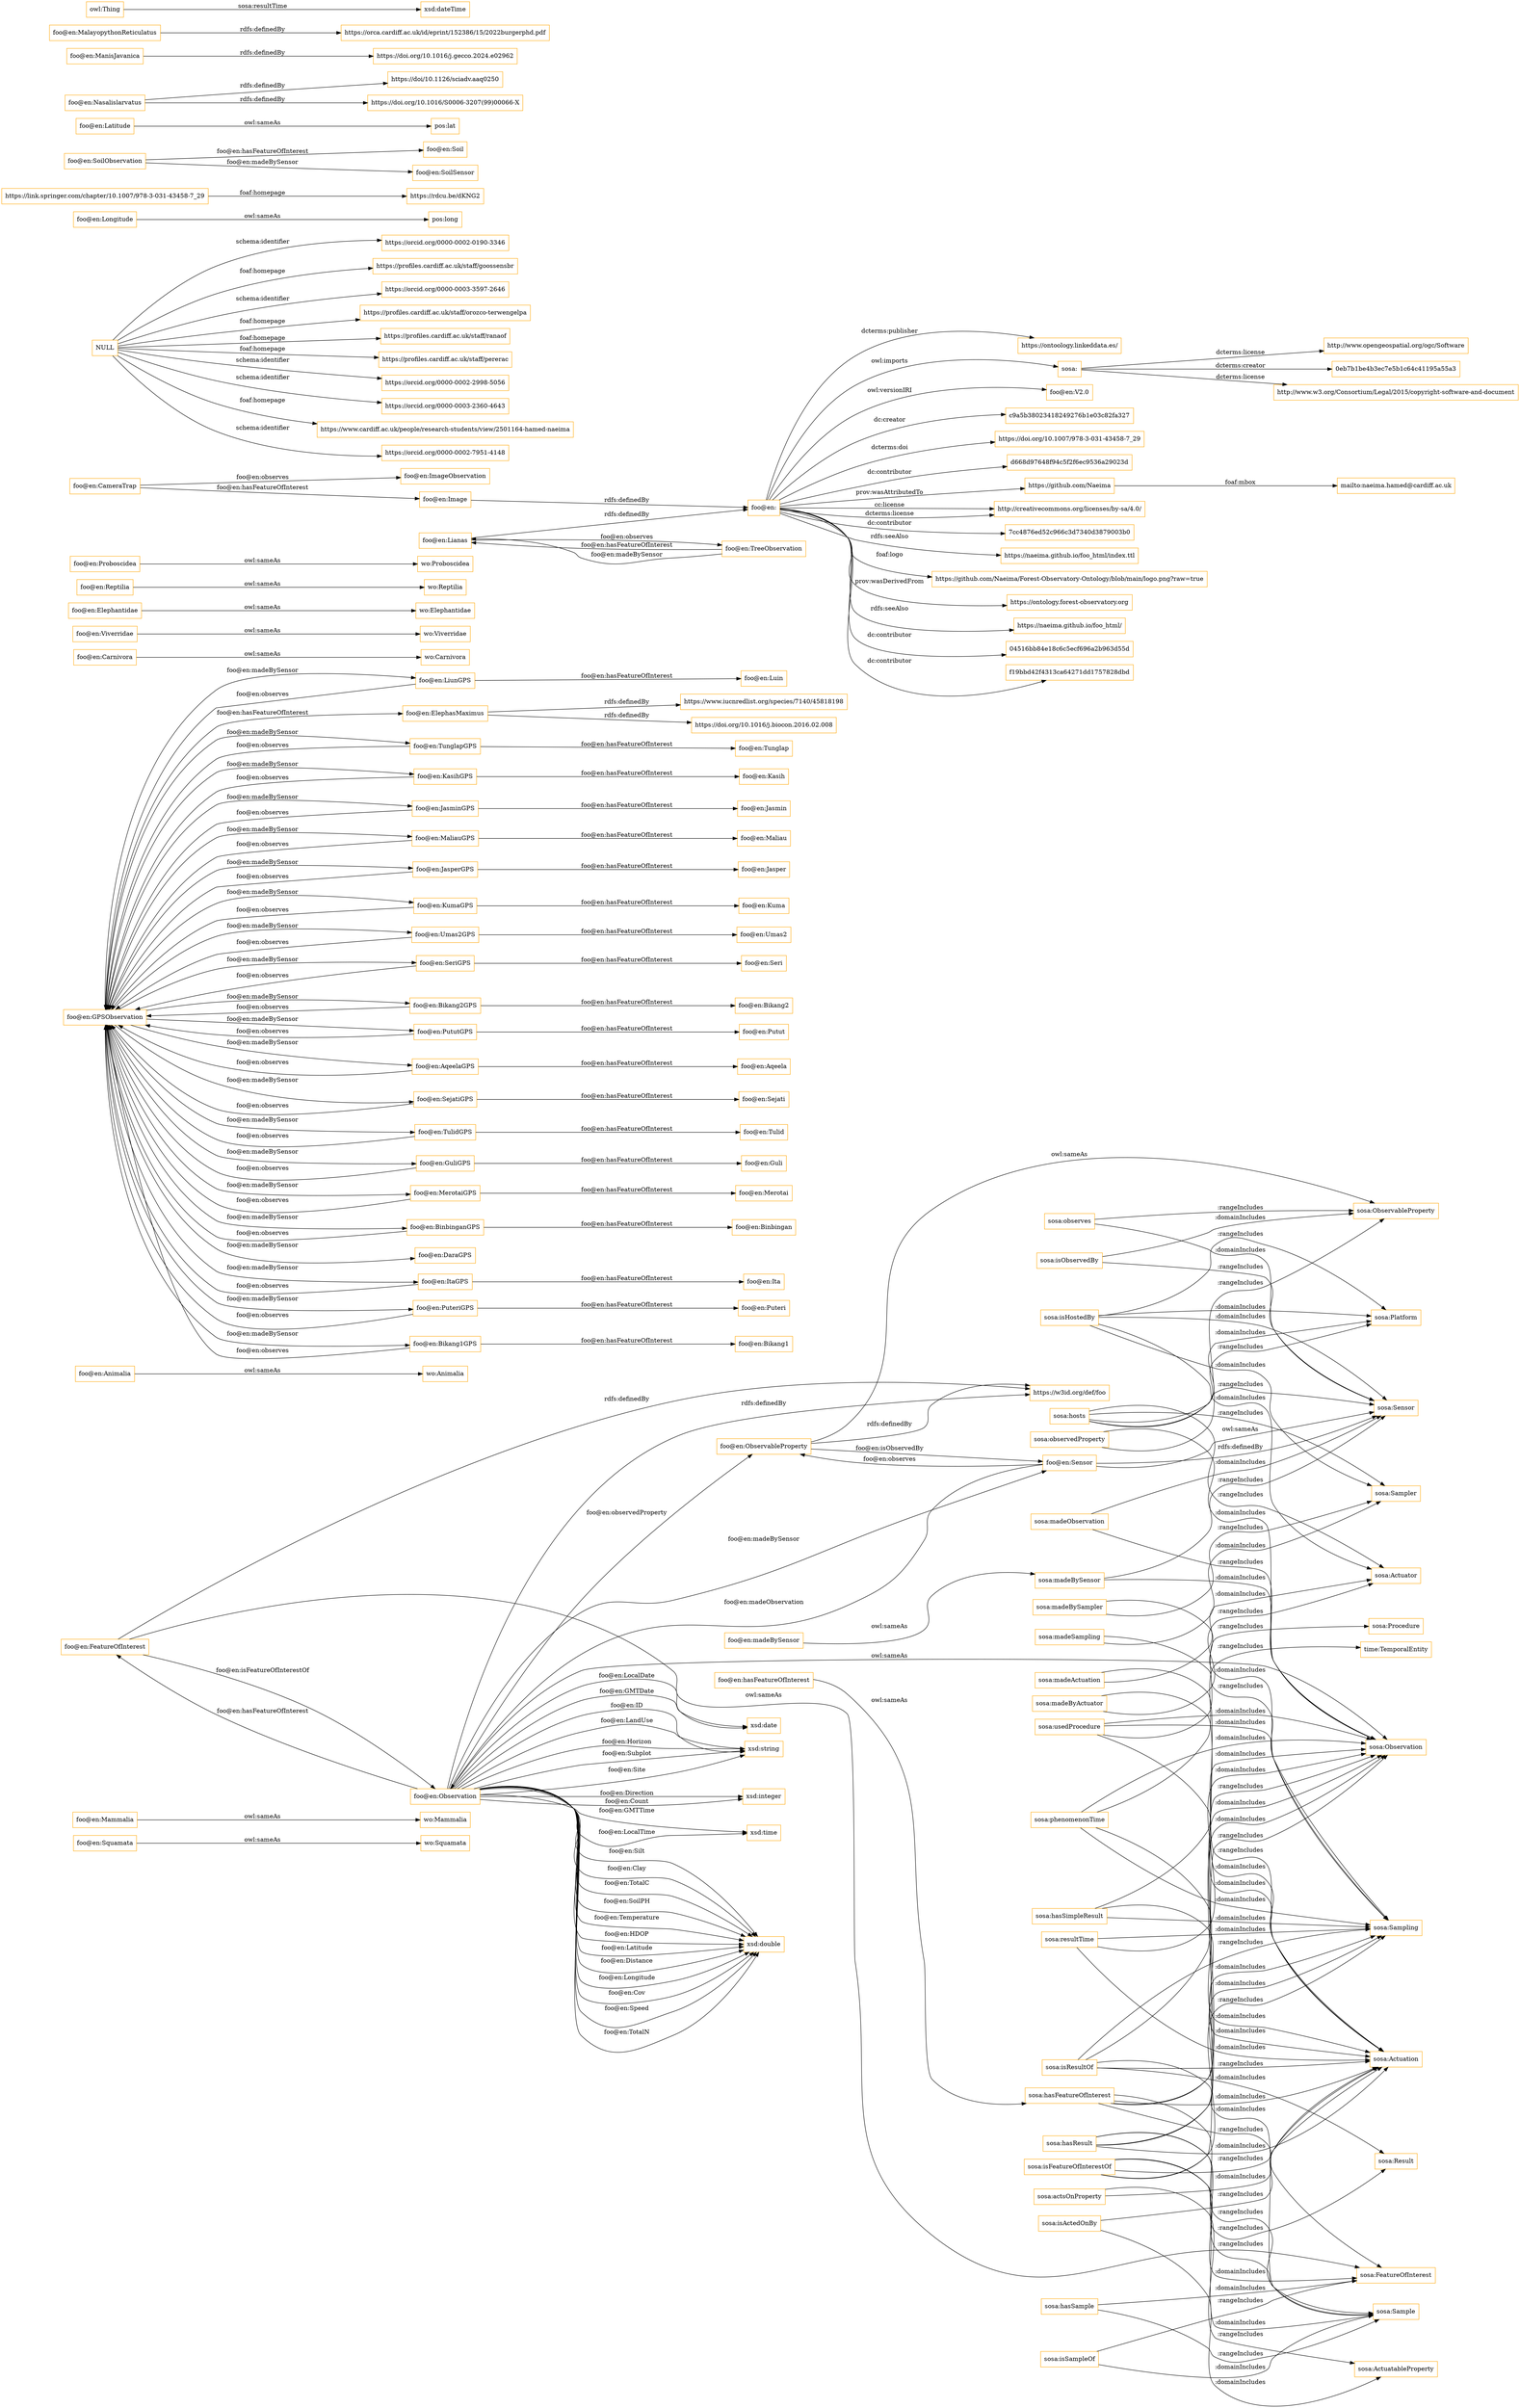 digraph ar2dtool_diagram { 
rankdir=LR;
size="1501"
node [shape = rectangle, color="orange"]; "foo@en:Squamata" "foo@en:Mammalia" "foo@en:FeatureOfInterest" "foo@en:Animalia" "foo@en:ObservableProperty" "foo@en:ElephasMaximus" "foo@en:Sensor" "foo@en:Carnivora" "foo@en:Viverridae" "foo@en:Elephantidae" "foo@en:Reptilia" "foo@en:Observation" "foo@en:Proboscidea" "sosa:ObservableProperty" "sosa:FeatureOfInterest" "sosa:Actuation" "sosa:Platform" "sosa:ActuatableProperty" "sosa:Actuator" "sosa:Observation" "sosa:Sample" "time:TemporalEntity" "sosa:Sensor" "sosa:Sampling" "sosa:Procedure" "sosa:Result" "sosa:Sampler" ; /*classes style*/
	"sosa:observedProperty" -> "sosa:ObservableProperty" [ label = ":rangeIncludes" ];
	"sosa:observedProperty" -> "sosa:Observation" [ label = ":domainIncludes" ];
	"foo@en:Squamata" -> "wo:Squamata" [ label = "owl:sameAs" ];
	"sosa:madeBySensor" -> "sosa:Sensor" [ label = ":rangeIncludes" ];
	"sosa:madeBySensor" -> "sosa:Observation" [ label = ":domainIncludes" ];
	"foo@en:LiunGPS" -> "foo@en:GPSObservation" [ label = "foo@en:observes" ];
	"foo@en:LiunGPS" -> "foo@en:Luin" [ label = "foo@en:hasFeatureOfInterest" ];
	"sosa:madeByActuator" -> "sosa:Actuator" [ label = ":rangeIncludes" ];
	"sosa:madeByActuator" -> "sosa:Actuation" [ label = ":domainIncludes" ];
	"sosa:hosts" -> "sosa:Platform" [ label = ":rangeIncludes" ];
	"sosa:hosts" -> "sosa:Actuator" [ label = ":rangeIncludes" ];
	"sosa:hosts" -> "sosa:Sampler" [ label = ":rangeIncludes" ];
	"sosa:hosts" -> "sosa:Sensor" [ label = ":rangeIncludes" ];
	"sosa:hosts" -> "sosa:Platform" [ label = ":domainIncludes" ];
	"sosa:isObservedBy" -> "sosa:Sensor" [ label = ":rangeIncludes" ];
	"sosa:isObservedBy" -> "sosa:ObservableProperty" [ label = ":domainIncludes" ];
	"foo@en:TunglapGPS" -> "foo@en:GPSObservation" [ label = "foo@en:observes" ];
	"foo@en:TunglapGPS" -> "foo@en:Tunglap" [ label = "foo@en:hasFeatureOfInterest" ];
	"foo@en:ElephasMaximus" -> "https://www.iucnredlist.org/species/7140/45818198" [ label = "rdfs:definedBy" ];
	"foo@en:ElephasMaximus" -> "https://doi.org/10.1016/j.biocon.2016.02.008" [ label = "rdfs:definedBy" ];
	"foo@en:Reptilia" -> "wo:Reptilia" [ label = "owl:sameAs" ];
	"sosa:madeActuation" -> "sosa:Actuation" [ label = ":rangeIncludes" ];
	"sosa:madeActuation" -> "sosa:Actuator" [ label = ":domainIncludes" ];
	"foo@en:" -> "https://ontoology.linkeddata.es/" [ label = "dcterms:publisher" ];
	"foo@en:" -> "sosa:" [ label = "owl:imports" ];
	"foo@en:" -> "foo@en:V2.0" [ label = "owl:versionIRI" ];
	"foo@en:" -> "c9a5b38023418249276b1e03c82fa327" [ label = "dc:creator" ];
	"foo@en:" -> "https://doi.org/10.1007/978-3-031-43458-7_29" [ label = "dcterms:doi" ];
	"foo@en:" -> "d668d97648f94c5f2f6ec9536a29023d" [ label = "dc:contributor" ];
	"foo@en:" -> "https://github.com/Naeima" [ label = "prov:wasAttributedTo" ];
	"foo@en:" -> "http://creativecommons.org/licenses/by-sa/4.0/" [ label = "cc:license" ];
	"foo@en:" -> "7cc4876ed52c966c3d7340d3879003b0" [ label = "dc:contributor" ];
	"foo@en:" -> "https://naeima.github.io/foo_html/index.ttl" [ label = "rdfs:seeAlso" ];
	"foo@en:" -> "http://creativecommons.org/licenses/by-sa/4.0/" [ label = "dcterms:license" ];
	"foo@en:" -> "https://github.com/Naeima/Forest-Observatory-Ontology/blob/main/logo.png?raw=true" [ label = "foaf:logo" ];
	"foo@en:" -> "https://ontology.forest-observatory.org" [ label = "prov:wasDerivedFrom" ];
	"foo@en:" -> "https://naeima.github.io/foo_html/" [ label = "rdfs:seeAlso" ];
	"foo@en:" -> "04516bb84e18c6c5ecf696a2b963d55d" [ label = "dc:contributor" ];
	"foo@en:" -> "f19bbd42f4313ca64271dd1757828dbd" [ label = "dc:contributor" ];
	"sosa:phenomenonTime" -> "time:TemporalEntity" [ label = ":rangeIncludes" ];
	"sosa:phenomenonTime" -> "sosa:Sampling" [ label = ":domainIncludes" ];
	"sosa:phenomenonTime" -> "sosa:Observation" [ label = ":domainIncludes" ];
	"sosa:phenomenonTime" -> "sosa:Actuation" [ label = ":domainIncludes" ];
	"foo@en:KasihGPS" -> "foo@en:GPSObservation" [ label = "foo@en:observes" ];
	"foo@en:KasihGPS" -> "foo@en:Kasih" [ label = "foo@en:hasFeatureOfInterest" ];
	"foo@en:Observation" -> "sosa:Observation" [ label = "owl:sameAs" ];
	"foo@en:Observation" -> "https://w3id.org/def/foo" [ label = "rdfs:definedBy" ];
	"sosa:hasResult" -> "sosa:Sampling" [ label = ":domainIncludes" ];
	"sosa:hasResult" -> "sosa:Actuation" [ label = ":domainIncludes" ];
	"sosa:hasResult" -> "sosa:Observation" [ label = ":domainIncludes" ];
	"sosa:hasResult" -> "sosa:Result" [ label = ":rangeIncludes" ];
	"sosa:hasResult" -> "sosa:Sample" [ label = ":rangeIncludes" ];
	"foo@en:GPSObservation" -> "foo@en:TunglapGPS" [ label = "foo@en:madeBySensor" ];
	"foo@en:GPSObservation" -> "foo@en:JasminGPS" [ label = "foo@en:madeBySensor" ];
	"foo@en:GPSObservation" -> "foo@en:MaliauGPS" [ label = "foo@en:madeBySensor" ];
	"foo@en:GPSObservation" -> "foo@en:JasperGPS" [ label = "foo@en:madeBySensor" ];
	"foo@en:GPSObservation" -> "foo@en:KasihGPS" [ label = "foo@en:madeBySensor" ];
	"foo@en:GPSObservation" -> "foo@en:KumaGPS" [ label = "foo@en:madeBySensor" ];
	"foo@en:GPSObservation" -> "foo@en:Umas2GPS" [ label = "foo@en:madeBySensor" ];
	"foo@en:GPSObservation" -> "foo@en:SeriGPS" [ label = "foo@en:madeBySensor" ];
	"foo@en:GPSObservation" -> "foo@en:Bikang2GPS" [ label = "foo@en:madeBySensor" ];
	"foo@en:GPSObservation" -> "foo@en:PututGPS" [ label = "foo@en:madeBySensor" ];
	"foo@en:GPSObservation" -> "foo@en:AqeelaGPS" [ label = "foo@en:madeBySensor" ];
	"foo@en:GPSObservation" -> "foo@en:SejatiGPS" [ label = "foo@en:madeBySensor" ];
	"foo@en:GPSObservation" -> "foo@en:TulidGPS" [ label = "foo@en:madeBySensor" ];
	"foo@en:GPSObservation" -> "foo@en:GuliGPS" [ label = "foo@en:madeBySensor" ];
	"foo@en:GPSObservation" -> "foo@en:MerotaiGPS" [ label = "foo@en:madeBySensor" ];
	"foo@en:GPSObservation" -> "foo@en:BinbinganGPS" [ label = "foo@en:madeBySensor" ];
	"foo@en:GPSObservation" -> "foo@en:LiunGPS" [ label = "foo@en:madeBySensor" ];
	"foo@en:GPSObservation" -> "foo@en:DaraGPS" [ label = "foo@en:madeBySensor" ];
	"foo@en:GPSObservation" -> "foo@en:ItaGPS" [ label = "foo@en:madeBySensor" ];
	"foo@en:GPSObservation" -> "foo@en:PuteriGPS" [ label = "foo@en:madeBySensor" ];
	"foo@en:GPSObservation" -> "foo@en:Bikang1GPS" [ label = "foo@en:madeBySensor" ];
	"foo@en:GPSObservation" -> "foo@en:ElephasMaximus" [ label = "foo@en:hasFeatureOfInterest" ];
	"sosa:isActedOnBy" -> "sosa:Actuation" [ label = ":rangeIncludes" ];
	"sosa:isActedOnBy" -> "sosa:ActuatableProperty" [ label = ":domainIncludes" ];
	"foo@en:Elephantidae" -> "wo:Elephantidae" [ label = "owl:sameAs" ];
	"foo@en:MerotaiGPS" -> "foo@en:GPSObservation" [ label = "foo@en:observes" ];
	"foo@en:MerotaiGPS" -> "foo@en:Merotai" [ label = "foo@en:hasFeatureOfInterest" ];
	"foo@en:ObservableProperty" -> "sosa:ObservableProperty" [ label = "owl:sameAs" ];
	"foo@en:ObservableProperty" -> "https://w3id.org/def/foo" [ label = "rdfs:definedBy" ];
	"sosa:madeSampling" -> "sosa:Sampling" [ label = ":rangeIncludes" ];
	"sosa:madeSampling" -> "sosa:Sampler" [ label = ":domainIncludes" ];
	"foo@en:FeatureOfInterest" -> "sosa:FeatureOfInterest" [ label = "owl:sameAs" ];
	"foo@en:FeatureOfInterest" -> "https://w3id.org/def/foo" [ label = "rdfs:definedBy" ];
	"sosa:hasFeatureOfInterest" -> "sosa:Observation" [ label = ":domainIncludes" ];
	"sosa:hasFeatureOfInterest" -> "sosa:FeatureOfInterest" [ label = ":rangeIncludes" ];
	"sosa:hasFeatureOfInterest" -> "sosa:Sampling" [ label = ":domainIncludes" ];
	"sosa:hasFeatureOfInterest" -> "sosa:Actuation" [ label = ":domainIncludes" ];
	"sosa:hasFeatureOfInterest" -> "sosa:Sample" [ label = ":rangeIncludes" ];
	"foo@en:ItaGPS" -> "foo@en:GPSObservation" [ label = "foo@en:observes" ];
	"foo@en:ItaGPS" -> "foo@en:Ita" [ label = "foo@en:hasFeatureOfInterest" ];
	"foo@en:Viverridae" -> "wo:Viverridae" [ label = "owl:sameAs" ];
	"foo@en:Bikang2GPS" -> "foo@en:GPSObservation" [ label = "foo@en:observes" ];
	"foo@en:Bikang2GPS" -> "foo@en:Bikang2" [ label = "foo@en:hasFeatureOfInterest" ];
	"foo@en:Animalia" -> "wo:Animalia" [ label = "owl:sameAs" ];
	"sosa:isResultOf" -> "sosa:Sample" [ label = ":domainIncludes" ];
	"sosa:isResultOf" -> "sosa:Actuation" [ label = ":rangeIncludes" ];
	"sosa:isResultOf" -> "sosa:Observation" [ label = ":rangeIncludes" ];
	"sosa:isResultOf" -> "sosa:Sampling" [ label = ":rangeIncludes" ];
	"sosa:isResultOf" -> "sosa:Result" [ label = ":domainIncludes" ];
	"sosa:isSampleOf" -> "sosa:FeatureOfInterest" [ label = ":rangeIncludes" ];
	"sosa:isSampleOf" -> "sosa:Sample" [ label = ":domainIncludes" ];
	"sosa:hasSimpleResult" -> "sosa:Sampling" [ label = ":domainIncludes" ];
	"sosa:hasSimpleResult" -> "sosa:Observation" [ label = ":domainIncludes" ];
	"sosa:hasSimpleResult" -> "sosa:Actuation" [ label = ":domainIncludes" ];
	"sosa:madeObservation" -> "sosa:Observation" [ label = ":rangeIncludes" ];
	"sosa:madeObservation" -> "sosa:Sensor" [ label = ":domainIncludes" ];
	"sosa:resultTime" -> "sosa:Sampling" [ label = ":domainIncludes" ];
	"sosa:resultTime" -> "sosa:Observation" [ label = ":domainIncludes" ];
	"sosa:resultTime" -> "sosa:Actuation" [ label = ":domainIncludes" ];
	"foo@en:AqeelaGPS" -> "foo@en:GPSObservation" [ label = "foo@en:observes" ];
	"foo@en:AqeelaGPS" -> "foo@en:Aqeela" [ label = "foo@en:hasFeatureOfInterest" ];
	"foo@en:SejatiGPS" -> "foo@en:GPSObservation" [ label = "foo@en:observes" ];
	"foo@en:SejatiGPS" -> "foo@en:Sejati" [ label = "foo@en:hasFeatureOfInterest" ];
	"foo@en:PuteriGPS" -> "foo@en:GPSObservation" [ label = "foo@en:observes" ];
	"foo@en:PuteriGPS" -> "foo@en:Puteri" [ label = "foo@en:hasFeatureOfInterest" ];
	"sosa:isHostedBy" -> "sosa:Platform" [ label = ":rangeIncludes" ];
	"sosa:isHostedBy" -> "sosa:Platform" [ label = ":domainIncludes" ];
	"sosa:isHostedBy" -> "sosa:Sampler" [ label = ":domainIncludes" ];
	"sosa:isHostedBy" -> "sosa:Sensor" [ label = ":domainIncludes" ];
	"sosa:isHostedBy" -> "sosa:Actuator" [ label = ":domainIncludes" ];
	"NULL" -> "https://orcid.org/0000-0002-0190-3346" [ label = "schema:identifier" ];
	"NULL" -> "https://profiles.cardiff.ac.uk/staff/goossensbr" [ label = "foaf:homepage" ];
	"NULL" -> "https://orcid.org/0000-0003-3597-2646" [ label = "schema:identifier" ];
	"NULL" -> "https://profiles.cardiff.ac.uk/staff/orozco-terwengelpa" [ label = "foaf:homepage" ];
	"NULL" -> "https://profiles.cardiff.ac.uk/staff/ranaof" [ label = "foaf:homepage" ];
	"NULL" -> "https://profiles.cardiff.ac.uk/staff/pererac" [ label = "foaf:homepage" ];
	"NULL" -> "https://orcid.org/0000-0002-2998-5056" [ label = "schema:identifier" ];
	"NULL" -> "https://orcid.org/0000-0003-2360-4643" [ label = "schema:identifier" ];
	"NULL" -> "https://www.cardiff.ac.uk/people/research-students/view/2501164-hamed-naeima" [ label = "foaf:homepage" ];
	"NULL" -> "https://orcid.org/0000-0002-7951-4148" [ label = "schema:identifier" ];
	"foo@en:JasperGPS" -> "foo@en:GPSObservation" [ label = "foo@en:observes" ];
	"foo@en:JasperGPS" -> "foo@en:Jasper" [ label = "foo@en:hasFeatureOfInterest" ];
	"foo@en:Bikang1GPS" -> "foo@en:GPSObservation" [ label = "foo@en:observes" ];
	"foo@en:Bikang1GPS" -> "foo@en:Bikang1" [ label = "foo@en:hasFeatureOfInterest" ];
	"https://github.com/Naeima" -> "mailto:naeima.hamed@cardiff.ac.uk" [ label = "foaf:mbox" ];
	"foo@en:Longitude" -> "pos:long" [ label = "owl:sameAs" ];
	"foo@en:TulidGPS" -> "foo@en:GPSObservation" [ label = "foo@en:observes" ];
	"foo@en:TulidGPS" -> "foo@en:Tulid" [ label = "foo@en:hasFeatureOfInterest" ];
	"foo@en:GuliGPS" -> "foo@en:GPSObservation" [ label = "foo@en:observes" ];
	"foo@en:GuliGPS" -> "foo@en:Guli" [ label = "foo@en:hasFeatureOfInterest" ];
	"https://link.springer.com/chapter/10.1007/978-3-031-43458-7_29" -> "https://rdcu.be/dKNG2" [ label = "foaf:homepage" ];
	"sosa:hasSample" -> "sosa:Sample" [ label = ":rangeIncludes" ];
	"sosa:hasSample" -> "sosa:FeatureOfInterest" [ label = ":domainIncludes" ];
	"foo@en:BinbinganGPS" -> "foo@en:GPSObservation" [ label = "foo@en:observes" ];
	"foo@en:BinbinganGPS" -> "foo@en:Binbingan" [ label = "foo@en:hasFeatureOfInterest" ];
	"sosa:observes" -> "sosa:ObservableProperty" [ label = ":rangeIncludes" ];
	"sosa:observes" -> "sosa:Sensor" [ label = ":domainIncludes" ];
	"foo@en:SeriGPS" -> "foo@en:GPSObservation" [ label = "foo@en:observes" ];
	"foo@en:SeriGPS" -> "foo@en:Seri" [ label = "foo@en:hasFeatureOfInterest" ];
	"foo@en:SoilObservation" -> "foo@en:Soil" [ label = "foo@en:hasFeatureOfInterest" ];
	"foo@en:SoilObservation" -> "foo@en:SoilSensor" [ label = "foo@en:madeBySensor" ];
	"foo@en:hasFeatureOfInterest" -> "sosa:hasFeatureOfInterest" [ label = "owl:sameAs" ];
	"foo@en:JasminGPS" -> "foo@en:GPSObservation" [ label = "foo@en:observes" ];
	"foo@en:JasminGPS" -> "foo@en:Jasmin" [ label = "foo@en:hasFeatureOfInterest" ];
	"sosa:usedProcedure" -> "sosa:Procedure" [ label = ":rangeIncludes" ];
	"sosa:usedProcedure" -> "sosa:Sampling" [ label = ":domainIncludes" ];
	"sosa:usedProcedure" -> "sosa:Observation" [ label = ":domainIncludes" ];
	"sosa:usedProcedure" -> "sosa:Actuation" [ label = ":domainIncludes" ];
	"foo@en:Latitude" -> "pos:lat" [ label = "owl:sameAs" ];
	"foo@en:CameraTrap" -> "foo@en:ImageObservation" [ label = "foo@en:observes" ];
	"foo@en:CameraTrap" -> "foo@en:Image" [ label = "foo@en:hasFeatureOfInterest" ];
	"sosa:actsOnProperty" -> "sosa:ActuatableProperty" [ label = ":rangeIncludes" ];
	"sosa:actsOnProperty" -> "sosa:Actuation" [ label = ":domainIncludes" ];
	"foo@en:Nasalislarvatus" -> "https://doi/10.1126/sciadv.aaq0250" [ label = "rdfs:definedBy" ];
	"foo@en:Nasalislarvatus" -> "https://doi.org/10.1016/S0006-3207(99)00066-X" [ label = "rdfs:definedBy" ];
	"sosa:" -> "http://www.opengeospatial.org/ogc/Software" [ label = "dcterms:license" ];
	"sosa:" -> "0eb7b1be4b3ec7e5b1c64c41195a55a3" [ label = "dcterms:creator" ];
	"sosa:" -> "http://www.w3.org/Consortium/Legal/2015/copyright-software-and-document" [ label = "dcterms:license" ];
	"foo@en:Proboscidea" -> "wo:Proboscidea" [ label = "owl:sameAs" ];
	"foo@en:Sensor" -> "sosa:Sensor" [ label = "owl:sameAs" ];
	"foo@en:Sensor" -> "sosa:Sensor" [ label = "rdfs:definedBy" ];
	"sosa:isFeatureOfInterestOf" -> "sosa:FeatureOfInterest" [ label = ":domainIncludes" ];
	"sosa:isFeatureOfInterestOf" -> "sosa:Actuation" [ label = ":rangeIncludes" ];
	"sosa:isFeatureOfInterestOf" -> "sosa:Sampling" [ label = ":rangeIncludes" ];
	"sosa:isFeatureOfInterestOf" -> "sosa:Observation" [ label = ":rangeIncludes" ];
	"sosa:isFeatureOfInterestOf" -> "sosa:Sample" [ label = ":domainIncludes" ];
	"foo@en:madeBySensor" -> "sosa:madeBySensor" [ label = "owl:sameAs" ];
	"foo@en:PututGPS" -> "foo@en:GPSObservation" [ label = "foo@en:observes" ];
	"foo@en:PututGPS" -> "foo@en:Putut" [ label = "foo@en:hasFeatureOfInterest" ];
	"foo@en:Image" -> "foo@en:" [ label = "rdfs:definedBy" ];
	"foo@en:Carnivora" -> "wo:Carnivora" [ label = "owl:sameAs" ];
	"foo@en:ManisJavanica" -> "https://doi.org/10.1016/j.gecco.2024.e02962" [ label = "rdfs:definedBy" ];
	"foo@en:Umas2GPS" -> "foo@en:GPSObservation" [ label = "foo@en:observes" ];
	"foo@en:Umas2GPS" -> "foo@en:Umas2" [ label = "foo@en:hasFeatureOfInterest" ];
	"foo@en:MalayopythonReticulatus" -> "https://orca.cardiff.ac.uk/id/eprint/152386/15/2022burgerphd.pdf" [ label = "rdfs:definedBy" ];
	"foo@en:Mammalia" -> "wo:Mammalia" [ label = "owl:sameAs" ];
	"foo@en:MaliauGPS" -> "foo@en:GPSObservation" [ label = "foo@en:observes" ];
	"foo@en:MaliauGPS" -> "foo@en:Maliau" [ label = "foo@en:hasFeatureOfInterest" ];
	"sosa:madeBySampler" -> "sosa:Sampler" [ label = ":rangeIncludes" ];
	"sosa:madeBySampler" -> "sosa:Sampling" [ label = ":domainIncludes" ];
	"foo@en:TreeObservation" -> "foo@en:Lianas" [ label = "foo@en:hasFeatureOfInterest" ];
	"foo@en:TreeObservation" -> "foo@en:Lianas" [ label = "foo@en:madeBySensor" ];
	"foo@en:Lianas" -> "foo@en:TreeObservation" [ label = "foo@en:observes" ];
	"foo@en:Lianas" -> "foo@en:" [ label = "rdfs:definedBy" ];
	"foo@en:KumaGPS" -> "foo@en:GPSObservation" [ label = "foo@en:observes" ];
	"foo@en:KumaGPS" -> "foo@en:Kuma" [ label = "foo@en:hasFeatureOfInterest" ];
	"foo@en:Observation" -> "xsd:string" [ label = "foo@en:ID" ];
	"foo@en:Observation" -> "xsd:string" [ label = "foo@en:LandUse" ];
	"foo@en:Observation" -> "xsd:integer" [ label = "foo@en:Direction" ];
	"foo@en:Sensor" -> "foo@en:ObservableProperty" [ label = "foo@en:observes" ];
	"foo@en:Observation" -> "xsd:string" [ label = "foo@en:Horizon" ];
	"foo@en:Observation" -> "xsd:time" [ label = "foo@en:GMTTime" ];
	"foo@en:Observation" -> "xsd:double" [ label = "foo@en:TotalC" ];
	"foo@en:Observation" -> "xsd:double" [ label = "foo@en:SoilPH" ];
	"foo@en:Observation" -> "foo@en:ObservableProperty" [ label = "foo@en:observedProperty" ];
	"foo@en:Observation" -> "xsd:double" [ label = "foo@en:Temperature" ];
	"foo@en:Observation" -> "xsd:string" [ label = "foo@en:Subplot" ];
	"foo@en:Observation" -> "foo@en:Sensor" [ label = "foo@en:madeBySensor" ];
	"foo@en:Observation" -> "xsd:integer" [ label = "foo@en:Count" ];
	"foo@en:Observation" -> "xsd:double" [ label = "foo@en:HDOP" ];
	"foo@en:ObservableProperty" -> "foo@en:Sensor" [ label = "foo@en:isObservedBy" ];
	"foo@en:Observation" -> "xsd:double" [ label = "foo@en:Latitude" ];
	"foo@en:Observation" -> "xsd:time" [ label = "foo@en:LocalTime" ];
	"foo@en:Observation" -> "xsd:double" [ label = "foo@en:Distance" ];
	"foo@en:Sensor" -> "foo@en:Observation" [ label = "foo@en:madeObservation" ];
	"foo@en:Observation" -> "xsd:date" [ label = "foo@en:GMTDate" ];
	"foo@en:Observation" -> "xsd:double" [ label = "foo@en:Longitude" ];
	"foo@en:Observation" -> "xsd:string" [ label = "foo@en:Site" ];
	"owl:Thing" -> "xsd:dateTime" [ label = "sosa:resultTime" ];
	"foo@en:Observation" -> "xsd:double" [ label = "foo@en:Cov" ];
	"foo@en:Observation" -> "xsd:double" [ label = "foo@en:Speed" ];
	"foo@en:Observation" -> "xsd:double" [ label = "foo@en:TotalN" ];
	"foo@en:Observation" -> "xsd:double" [ label = "foo@en:Silt" ];
	"foo@en:Observation" -> "foo@en:FeatureOfInterest" [ label = "foo@en:hasFeatureOfInterest" ];
	"foo@en:Observation" -> "xsd:double" [ label = "foo@en:Clay" ];
	"foo@en:FeatureOfInterest" -> "foo@en:Observation" [ label = "foo@en:isFeatureOfInterestOf" ];
	"foo@en:Observation" -> "xsd:date" [ label = "foo@en:LocalDate" ];

}
